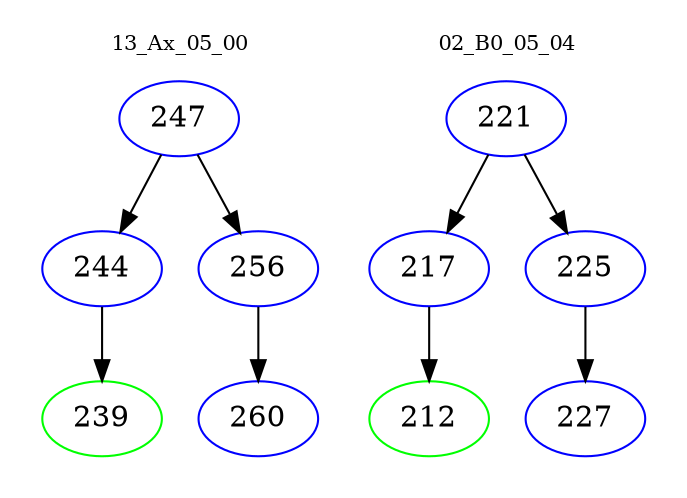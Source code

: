 digraph{
subgraph cluster_0 {
color = white
label = "13_Ax_05_00";
fontsize=10;
T0_247 [label="247", color="blue"]
T0_247 -> T0_244 [color="black"]
T0_244 [label="244", color="blue"]
T0_244 -> T0_239 [color="black"]
T0_239 [label="239", color="green"]
T0_247 -> T0_256 [color="black"]
T0_256 [label="256", color="blue"]
T0_256 -> T0_260 [color="black"]
T0_260 [label="260", color="blue"]
}
subgraph cluster_1 {
color = white
label = "02_B0_05_04";
fontsize=10;
T1_221 [label="221", color="blue"]
T1_221 -> T1_217 [color="black"]
T1_217 [label="217", color="blue"]
T1_217 -> T1_212 [color="black"]
T1_212 [label="212", color="green"]
T1_221 -> T1_225 [color="black"]
T1_225 [label="225", color="blue"]
T1_225 -> T1_227 [color="black"]
T1_227 [label="227", color="blue"]
}
}
